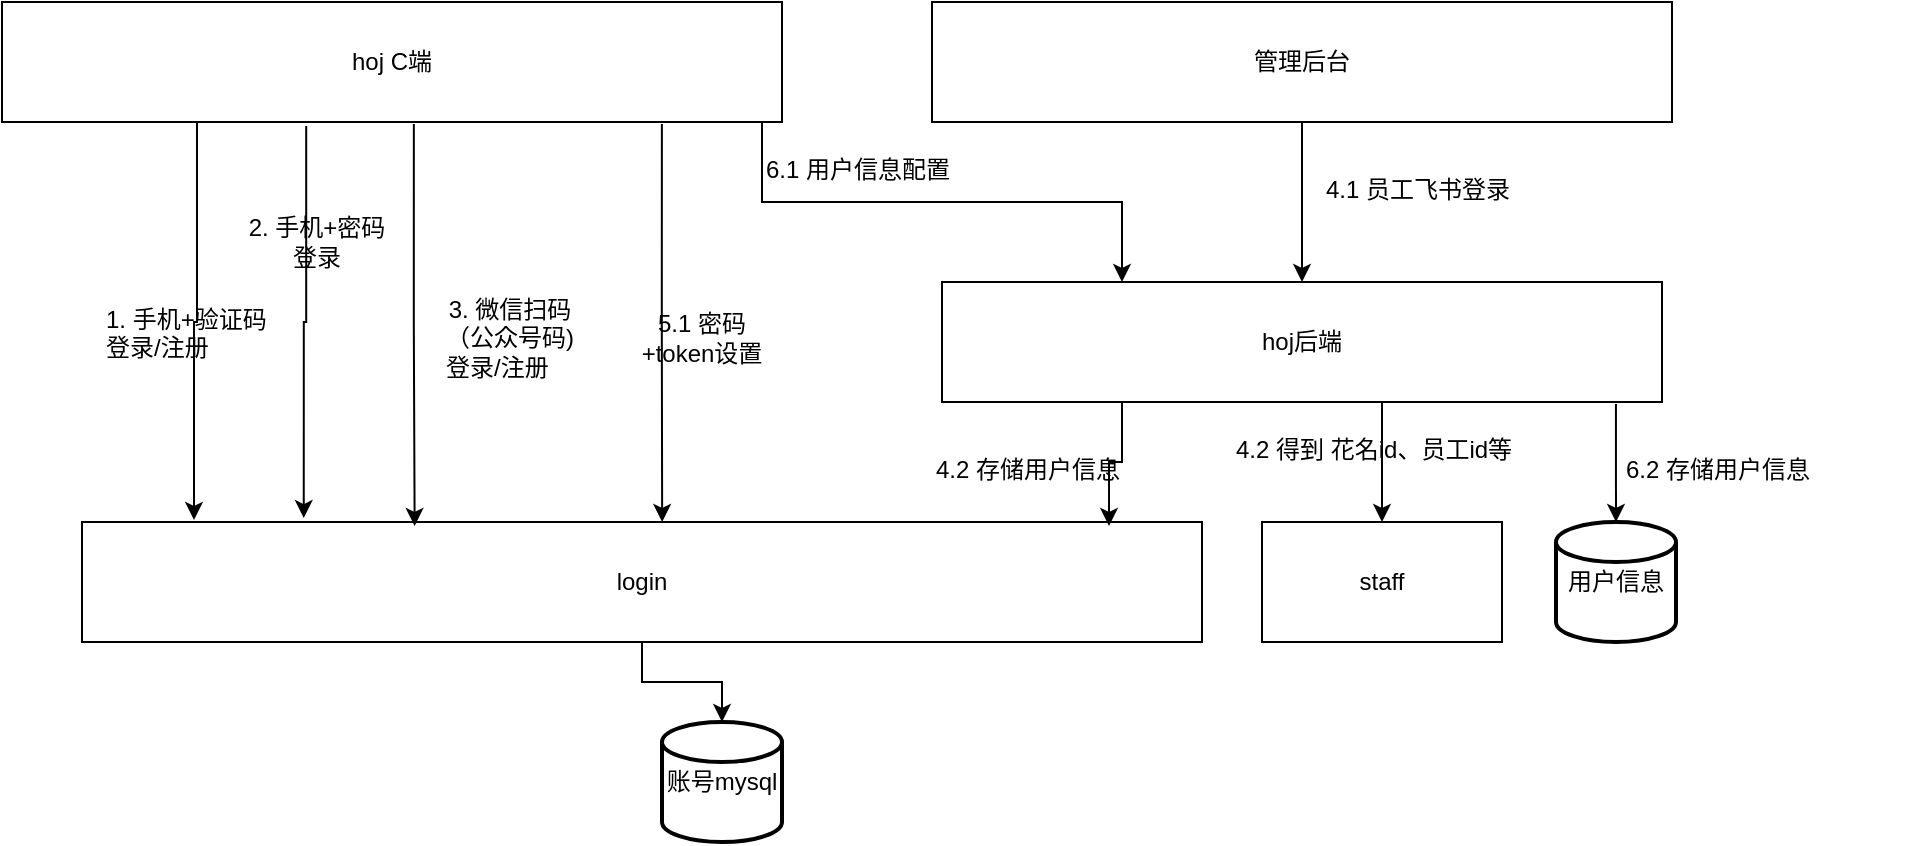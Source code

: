 <mxfile version="24.1.0" type="github">
  <diagram name="第 1 页" id="Zqn69nHAaQLIHZz4OZMA">
    <mxGraphModel dx="1434" dy="756" grid="1" gridSize="10" guides="1" tooltips="1" connect="1" arrows="1" fold="1" page="1" pageScale="1" pageWidth="827" pageHeight="1169" math="0" shadow="0">
      <root>
        <mxCell id="0" />
        <mxCell id="1" parent="0" />
        <mxCell id="obczPgTx_yafg2J8MrPF-36" style="edgeStyle=orthogonalEdgeStyle;rounded=0;orthogonalLoop=1;jettySize=auto;html=1;exitX=1;exitY=1;exitDx=0;exitDy=0;entryX=0.25;entryY=0;entryDx=0;entryDy=0;" edge="1" parent="1" source="obczPgTx_yafg2J8MrPF-1" target="obczPgTx_yafg2J8MrPF-4">
          <mxGeometry relative="1" as="geometry">
            <Array as="points">
              <mxPoint x="380" y="210" />
              <mxPoint x="380" y="250" />
              <mxPoint x="560" y="250" />
            </Array>
          </mxGeometry>
        </mxCell>
        <mxCell id="obczPgTx_yafg2J8MrPF-1" value="hoj C端" style="rounded=0;whiteSpace=wrap;html=1;" vertex="1" parent="1">
          <mxGeometry y="150" width="390" height="60" as="geometry" />
        </mxCell>
        <mxCell id="obczPgTx_yafg2J8MrPF-7" style="edgeStyle=orthogonalEdgeStyle;rounded=0;orthogonalLoop=1;jettySize=auto;html=1;exitX=0.5;exitY=1;exitDx=0;exitDy=0;entryX=0.5;entryY=0;entryDx=0;entryDy=0;" edge="1" parent="1" source="obczPgTx_yafg2J8MrPF-2" target="obczPgTx_yafg2J8MrPF-4">
          <mxGeometry relative="1" as="geometry" />
        </mxCell>
        <mxCell id="obczPgTx_yafg2J8MrPF-2" value="管理后台" style="rounded=0;whiteSpace=wrap;html=1;" vertex="1" parent="1">
          <mxGeometry x="465" y="150" width="370" height="60" as="geometry" />
        </mxCell>
        <mxCell id="obczPgTx_yafg2J8MrPF-3" value="login" style="rounded=0;whiteSpace=wrap;html=1;" vertex="1" parent="1">
          <mxGeometry x="40" y="410" width="560" height="60" as="geometry" />
        </mxCell>
        <mxCell id="obczPgTx_yafg2J8MrPF-31" style="edgeStyle=orthogonalEdgeStyle;rounded=0;orthogonalLoop=1;jettySize=auto;html=1;exitX=0.908;exitY=0.983;exitDx=0;exitDy=0;entryX=0.5;entryY=0;entryDx=0;entryDy=0;exitPerimeter=0;" edge="1" parent="1" source="obczPgTx_yafg2J8MrPF-4" target="obczPgTx_yafg2J8MrPF-8">
          <mxGeometry relative="1" as="geometry">
            <Array as="points">
              <mxPoint x="690" y="349" />
            </Array>
          </mxGeometry>
        </mxCell>
        <mxCell id="obczPgTx_yafg2J8MrPF-4" value="hoj后端" style="rounded=0;whiteSpace=wrap;html=1;" vertex="1" parent="1">
          <mxGeometry x="470" y="290" width="360" height="60" as="geometry" />
        </mxCell>
        <mxCell id="obczPgTx_yafg2J8MrPF-5" style="edgeStyle=orthogonalEdgeStyle;rounded=0;orthogonalLoop=1;jettySize=auto;html=1;exitX=0.25;exitY=1;exitDx=0;exitDy=0;entryX=0.1;entryY=-0.017;entryDx=0;entryDy=0;entryPerimeter=0;" edge="1" parent="1" source="obczPgTx_yafg2J8MrPF-1" target="obczPgTx_yafg2J8MrPF-3">
          <mxGeometry relative="1" as="geometry" />
        </mxCell>
        <mxCell id="obczPgTx_yafg2J8MrPF-6" style="edgeStyle=orthogonalEdgeStyle;rounded=0;orthogonalLoop=1;jettySize=auto;html=1;exitX=0.528;exitY=1.017;exitDx=0;exitDy=0;entryX=0.297;entryY=0.033;entryDx=0;entryDy=0;entryPerimeter=0;exitPerimeter=0;" edge="1" parent="1" source="obczPgTx_yafg2J8MrPF-1" target="obczPgTx_yafg2J8MrPF-3">
          <mxGeometry relative="1" as="geometry" />
        </mxCell>
        <mxCell id="obczPgTx_yafg2J8MrPF-8" value="staff" style="rounded=0;whiteSpace=wrap;html=1;" vertex="1" parent="1">
          <mxGeometry x="630" y="410" width="120" height="60" as="geometry" />
        </mxCell>
        <mxCell id="obczPgTx_yafg2J8MrPF-11" style="edgeStyle=orthogonalEdgeStyle;rounded=0;orthogonalLoop=1;jettySize=auto;html=1;exitX=0.39;exitY=1.033;exitDx=0;exitDy=0;entryX=0.198;entryY=-0.033;entryDx=0;entryDy=0;entryPerimeter=0;exitPerimeter=0;" edge="1" parent="1" source="obczPgTx_yafg2J8MrPF-1" target="obczPgTx_yafg2J8MrPF-3">
          <mxGeometry relative="1" as="geometry" />
        </mxCell>
        <mxCell id="obczPgTx_yafg2J8MrPF-12" value="2. 手机+密码&lt;div&gt;登录&lt;/div&gt;" style="text;html=1;align=center;verticalAlign=middle;whiteSpace=wrap;rounded=0;" vertex="1" parent="1">
          <mxGeometry x="120" y="250" width="75" height="40" as="geometry" />
        </mxCell>
        <mxCell id="obczPgTx_yafg2J8MrPF-13" value="&lt;div style=&quot;text-align: center;&quot;&gt;&lt;span style=&quot;background-color: initial;&quot;&gt;3. 微信扫码&lt;/span&gt;&lt;/div&gt;&lt;div style=&quot;text-align: center;&quot;&gt;&lt;span style=&quot;background-color: initial;&quot;&gt;（公众号码)&lt;/span&gt;&lt;/div&gt;&lt;div&gt;&lt;span style=&quot;text-align: center;&quot;&gt;登录/注册&lt;/span&gt;&lt;br&gt;&lt;/div&gt;" style="text;whiteSpace=wrap;html=1;" vertex="1" parent="1">
          <mxGeometry x="220" y="290" width="76" height="50" as="geometry" />
        </mxCell>
        <mxCell id="obczPgTx_yafg2J8MrPF-15" value="&lt;span style=&quot;text-align: center;&quot;&gt;1. 手机+验证码&lt;/span&gt;&lt;div&gt;&lt;span style=&quot;text-align: center;&quot;&gt;登录/注册&lt;/span&gt;&lt;br&gt;&lt;/div&gt;" style="text;whiteSpace=wrap;html=1;" vertex="1" parent="1">
          <mxGeometry x="50" y="295" width="86" height="50" as="geometry" />
        </mxCell>
        <mxCell id="obczPgTx_yafg2J8MrPF-16" value="&lt;div style=&quot;text-align: center;&quot;&gt;4.1&amp;nbsp;&lt;span style=&quot;background-color: initial;&quot;&gt;员工飞书登录&lt;/span&gt;&lt;/div&gt;" style="text;whiteSpace=wrap;html=1;" vertex="1" parent="1">
          <mxGeometry x="660" y="230" width="150" height="30" as="geometry" />
        </mxCell>
        <mxCell id="obczPgTx_yafg2J8MrPF-21" value="账号mysql" style="strokeWidth=2;html=1;shape=mxgraph.flowchart.database;whiteSpace=wrap;" vertex="1" parent="1">
          <mxGeometry x="330" y="510" width="60" height="60" as="geometry" />
        </mxCell>
        <mxCell id="obczPgTx_yafg2J8MrPF-22" value="用户信息" style="strokeWidth=2;html=1;shape=mxgraph.flowchart.database;whiteSpace=wrap;" vertex="1" parent="1">
          <mxGeometry x="777" y="410" width="60" height="60" as="geometry" />
        </mxCell>
        <mxCell id="obczPgTx_yafg2J8MrPF-24" style="edgeStyle=orthogonalEdgeStyle;rounded=0;orthogonalLoop=1;jettySize=auto;html=1;exitX=0.5;exitY=1;exitDx=0;exitDy=0;entryX=0.5;entryY=0;entryDx=0;entryDy=0;entryPerimeter=0;" edge="1" parent="1" source="obczPgTx_yafg2J8MrPF-3" target="obczPgTx_yafg2J8MrPF-21">
          <mxGeometry relative="1" as="geometry" />
        </mxCell>
        <mxCell id="obczPgTx_yafg2J8MrPF-30" value="&lt;div style=&quot;text-align: center;&quot;&gt;4.2&amp;nbsp;&lt;span style=&quot;background-color: initial;&quot;&gt;得到 花名id、员工id等&lt;/span&gt;&lt;/div&gt;" style="text;whiteSpace=wrap;html=1;" vertex="1" parent="1">
          <mxGeometry x="615" y="360" width="150" height="30" as="geometry" />
        </mxCell>
        <mxCell id="obczPgTx_yafg2J8MrPF-33" style="edgeStyle=orthogonalEdgeStyle;rounded=0;orthogonalLoop=1;jettySize=auto;html=1;exitX=0.25;exitY=1;exitDx=0;exitDy=0;entryX=0.917;entryY=0.033;entryDx=0;entryDy=0;entryPerimeter=0;" edge="1" parent="1" source="obczPgTx_yafg2J8MrPF-4" target="obczPgTx_yafg2J8MrPF-3">
          <mxGeometry relative="1" as="geometry" />
        </mxCell>
        <mxCell id="obczPgTx_yafg2J8MrPF-34" value="&lt;div style=&quot;text-align: center;&quot;&gt;4.2 存储用户信息&lt;/div&gt;" style="text;whiteSpace=wrap;html=1;" vertex="1" parent="1">
          <mxGeometry x="465" y="370" width="150" height="30" as="geometry" />
        </mxCell>
        <mxCell id="obczPgTx_yafg2J8MrPF-35" value="&lt;div style=&quot;text-align: center;&quot;&gt;6.2 存储用户信息&lt;/div&gt;" style="text;whiteSpace=wrap;html=1;" vertex="1" parent="1">
          <mxGeometry x="810" y="370" width="150" height="30" as="geometry" />
        </mxCell>
        <mxCell id="obczPgTx_yafg2J8MrPF-37" value="&lt;div style=&quot;text-align: center;&quot;&gt;6.1 用户信息配置&lt;/div&gt;" style="text;whiteSpace=wrap;html=1;" vertex="1" parent="1">
          <mxGeometry x="380" y="220" width="150" height="30" as="geometry" />
        </mxCell>
        <mxCell id="obczPgTx_yafg2J8MrPF-40" style="edgeStyle=orthogonalEdgeStyle;rounded=0;orthogonalLoop=1;jettySize=auto;html=1;exitX=0.846;exitY=1.017;exitDx=0;exitDy=0;entryX=0.518;entryY=0;entryDx=0;entryDy=0;entryPerimeter=0;exitPerimeter=0;" edge="1" parent="1" source="obczPgTx_yafg2J8MrPF-1" target="obczPgTx_yafg2J8MrPF-3">
          <mxGeometry relative="1" as="geometry" />
        </mxCell>
        <mxCell id="obczPgTx_yafg2J8MrPF-41" value="5.1 密码+token设置" style="text;html=1;align=center;verticalAlign=middle;whiteSpace=wrap;rounded=0;" vertex="1" parent="1">
          <mxGeometry x="310" y="305" width="80" height="25" as="geometry" />
        </mxCell>
        <mxCell id="obczPgTx_yafg2J8MrPF-42" style="edgeStyle=orthogonalEdgeStyle;rounded=0;orthogonalLoop=1;jettySize=auto;html=1;exitX=0.936;exitY=1.017;exitDx=0;exitDy=0;entryX=0.5;entryY=0;entryDx=0;entryDy=0;entryPerimeter=0;exitPerimeter=0;" edge="1" parent="1" source="obczPgTx_yafg2J8MrPF-4" target="obczPgTx_yafg2J8MrPF-22">
          <mxGeometry relative="1" as="geometry" />
        </mxCell>
      </root>
    </mxGraphModel>
  </diagram>
</mxfile>
